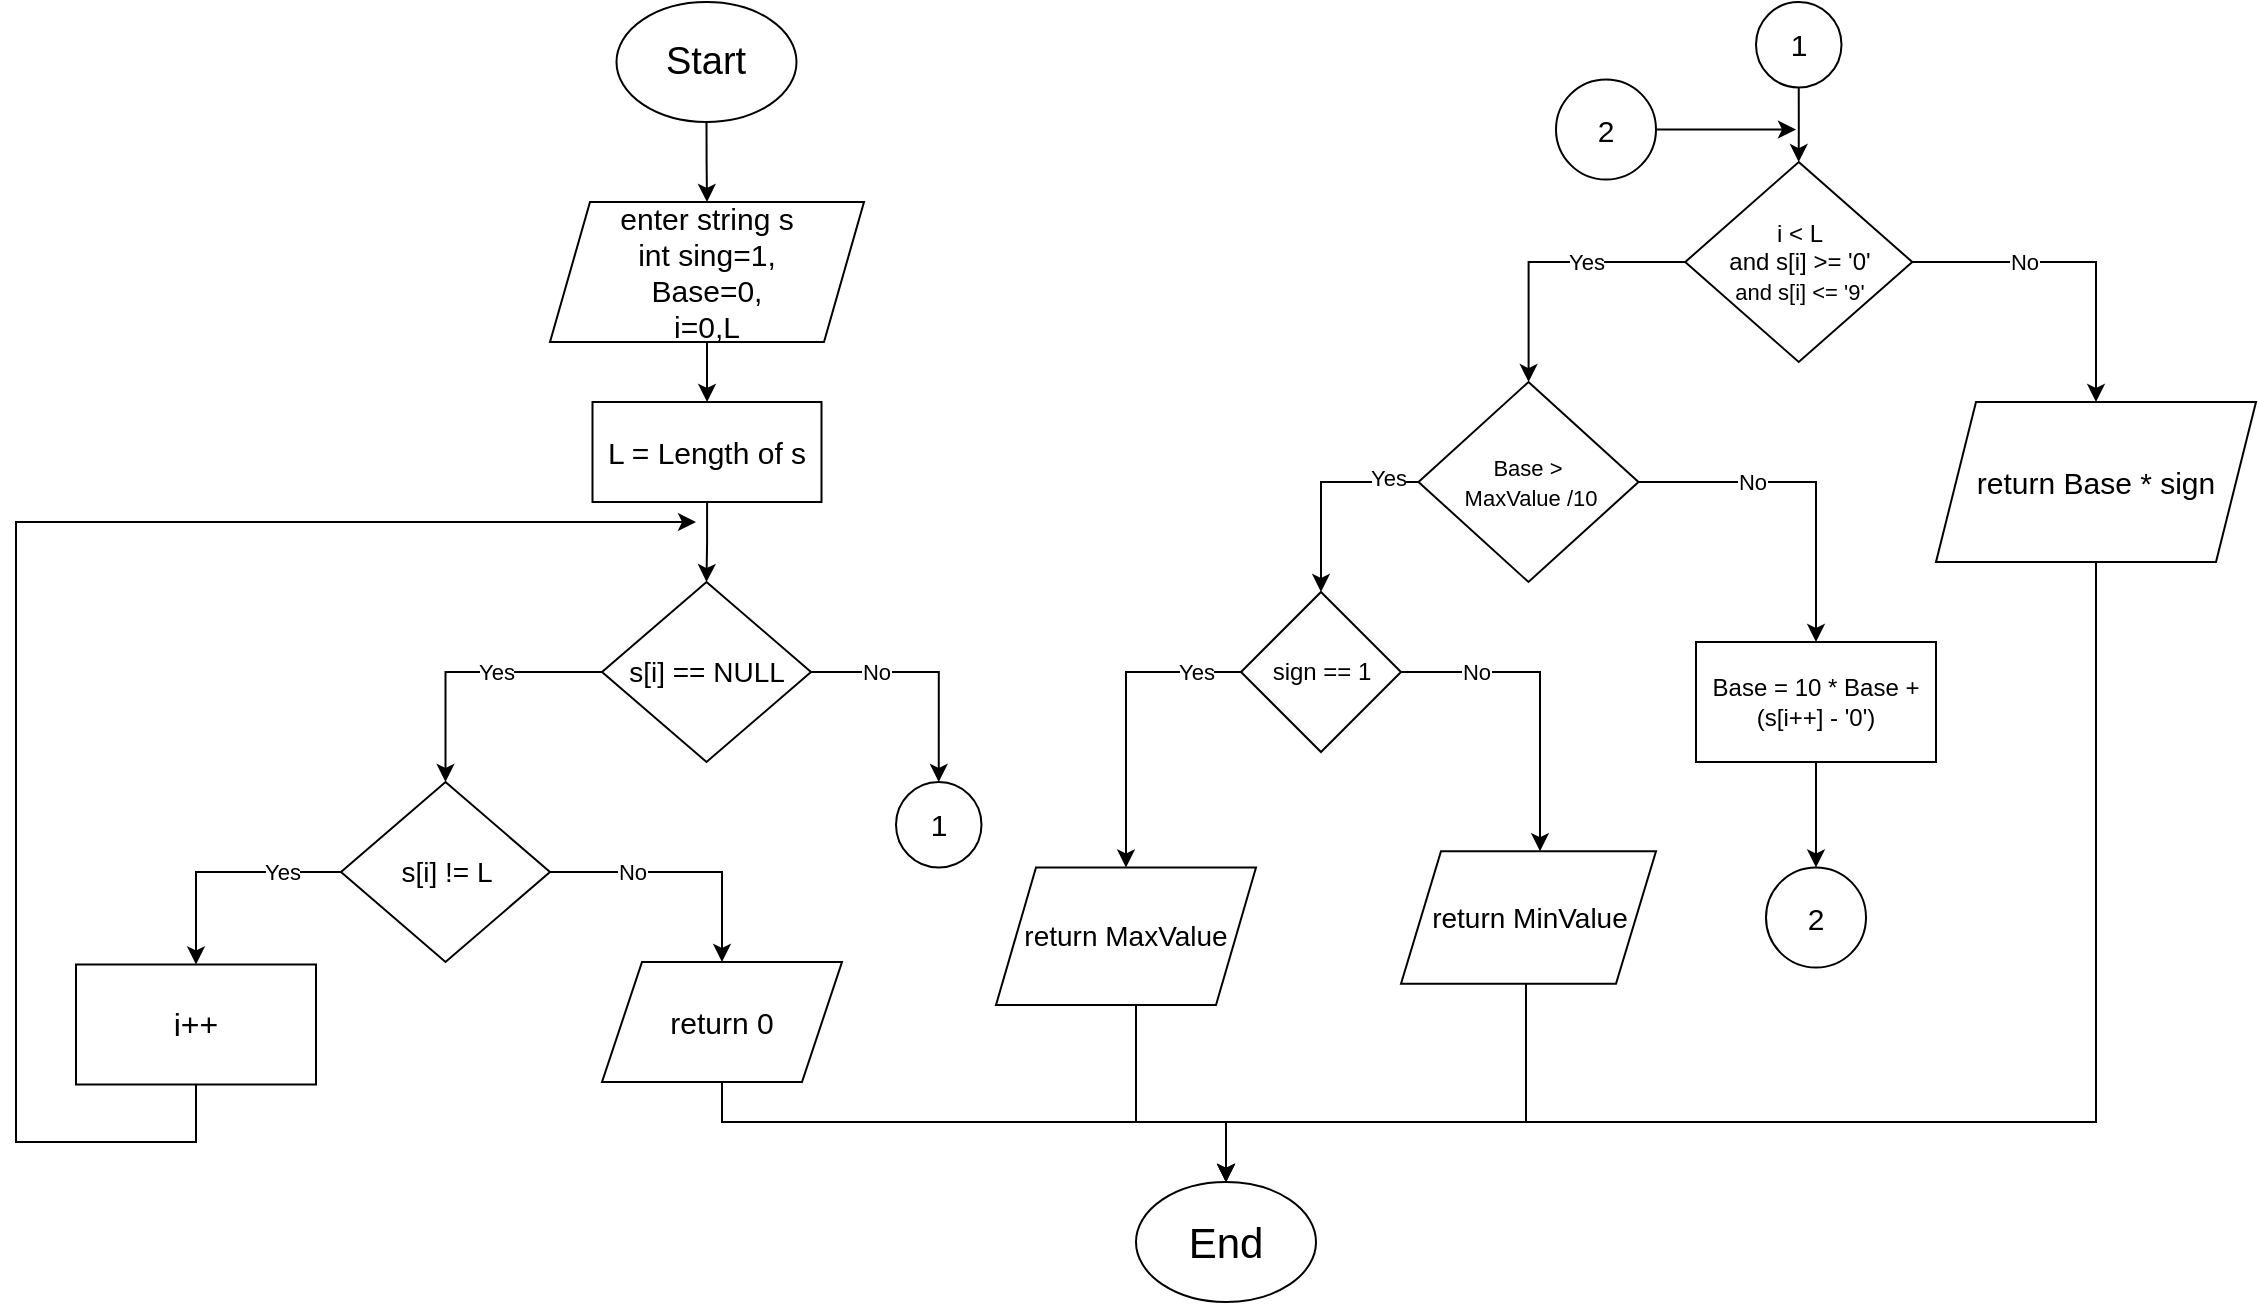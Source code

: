 <mxfile version="14.4.2" type="device"><diagram id="ctjiF4hvEE5BGDkzPCDg" name="Page-1"><mxGraphModel dx="1234" dy="647" grid="1" gridSize="10" guides="1" tooltips="1" connect="1" arrows="1" fold="1" page="1" pageScale="1" pageWidth="850" pageHeight="1100" math="0" shadow="0"><root><mxCell id="0"/><mxCell id="1" parent="0"/><mxCell id="tFe9kWLoMyYuAzBj_c9o-1" value="&lt;font style=&quot;font-size: 21px&quot;&gt;End&lt;/font&gt;" style="ellipse;whiteSpace=wrap;html=1;" vertex="1" parent="1"><mxGeometry x="830" y="710" width="90" height="60" as="geometry"/></mxCell><mxCell id="tFe9kWLoMyYuAzBj_c9o-4" value="" style="edgeStyle=orthogonalEdgeStyle;rounded=0;orthogonalLoop=1;jettySize=auto;html=1;" edge="1" parent="1" source="tFe9kWLoMyYuAzBj_c9o-2" target="tFe9kWLoMyYuAzBj_c9o-3"><mxGeometry relative="1" as="geometry"/></mxCell><mxCell id="tFe9kWLoMyYuAzBj_c9o-2" value="&lt;font style=&quot;font-size: 19px&quot;&gt;Start&lt;/font&gt;" style="ellipse;whiteSpace=wrap;html=1;" vertex="1" parent="1"><mxGeometry x="570.25" y="120" width="90" height="60" as="geometry"/></mxCell><mxCell id="tFe9kWLoMyYuAzBj_c9o-6" value="" style="edgeStyle=orthogonalEdgeStyle;rounded=0;orthogonalLoop=1;jettySize=auto;html=1;" edge="1" parent="1" source="tFe9kWLoMyYuAzBj_c9o-3" target="tFe9kWLoMyYuAzBj_c9o-5"><mxGeometry relative="1" as="geometry"/></mxCell><mxCell id="tFe9kWLoMyYuAzBj_c9o-3" value="&lt;font style=&quot;font-size: 15px&quot;&gt;enter string s&lt;br&gt;int sing=1,&lt;br&gt;Base=0,&lt;br&gt;i=0,L&lt;br&gt;&lt;/font&gt;" style="shape=parallelogram;perimeter=parallelogramPerimeter;whiteSpace=wrap;html=1;fixedSize=1;" vertex="1" parent="1"><mxGeometry x="537" y="220" width="157" height="70" as="geometry"/></mxCell><mxCell id="tFe9kWLoMyYuAzBj_c9o-8" value="" style="edgeStyle=orthogonalEdgeStyle;rounded=0;orthogonalLoop=1;jettySize=auto;html=1;" edge="1" parent="1" source="tFe9kWLoMyYuAzBj_c9o-5" target="tFe9kWLoMyYuAzBj_c9o-7"><mxGeometry relative="1" as="geometry"/></mxCell><mxCell id="tFe9kWLoMyYuAzBj_c9o-5" value="&lt;font style=&quot;font-size: 15px&quot;&gt;L =&amp;nbsp;Length of s&lt;/font&gt;" style="whiteSpace=wrap;html=1;" vertex="1" parent="1"><mxGeometry x="558.25" y="320" width="114.5" height="50" as="geometry"/></mxCell><mxCell id="tFe9kWLoMyYuAzBj_c9o-10" value="" style="edgeStyle=orthogonalEdgeStyle;rounded=0;orthogonalLoop=1;jettySize=auto;html=1;" edge="1" parent="1" source="tFe9kWLoMyYuAzBj_c9o-7" target="tFe9kWLoMyYuAzBj_c9o-9"><mxGeometry relative="1" as="geometry"/></mxCell><mxCell id="tFe9kWLoMyYuAzBj_c9o-11" value="Yes" style="edgeLabel;html=1;align=center;verticalAlign=middle;resizable=0;points=[];" vertex="1" connectable="0" parent="tFe9kWLoMyYuAzBj_c9o-10"><mxGeometry x="-0.109" y="3" relative="1" as="geometry"><mxPoint x="5.82" y="-3" as="offset"/></mxGeometry></mxCell><mxCell id="tFe9kWLoMyYuAzBj_c9o-13" value="" style="edgeStyle=orthogonalEdgeStyle;rounded=0;orthogonalLoop=1;jettySize=auto;html=1;" edge="1" parent="1" source="tFe9kWLoMyYuAzBj_c9o-7" target="tFe9kWLoMyYuAzBj_c9o-22"><mxGeometry relative="1" as="geometry"><mxPoint x="733" y="510" as="targetPoint"/></mxGeometry></mxCell><mxCell id="tFe9kWLoMyYuAzBj_c9o-21" value="No" style="edgeLabel;html=1;align=center;verticalAlign=middle;resizable=0;points=[];" vertex="1" connectable="0" parent="tFe9kWLoMyYuAzBj_c9o-13"><mxGeometry x="-0.801" y="-2" relative="1" as="geometry"><mxPoint x="20.74" y="-2" as="offset"/></mxGeometry></mxCell><mxCell id="tFe9kWLoMyYuAzBj_c9o-7" value="&lt;font style=&quot;font-size: 14px&quot;&gt;s[i] == NULL&lt;/font&gt;" style="rhombus;whiteSpace=wrap;html=1;" vertex="1" parent="1"><mxGeometry x="563" y="410" width="104.5" height="90" as="geometry"/></mxCell><mxCell id="tFe9kWLoMyYuAzBj_c9o-15" style="edgeStyle=orthogonalEdgeStyle;rounded=0;orthogonalLoop=1;jettySize=auto;html=1;entryX=0.5;entryY=0;entryDx=0;entryDy=0;" edge="1" parent="1" source="tFe9kWLoMyYuAzBj_c9o-9" target="tFe9kWLoMyYuAzBj_c9o-14"><mxGeometry relative="1" as="geometry"/></mxCell><mxCell id="tFe9kWLoMyYuAzBj_c9o-16" value="No" style="edgeLabel;html=1;align=center;verticalAlign=middle;resizable=0;points=[];" vertex="1" connectable="0" parent="tFe9kWLoMyYuAzBj_c9o-15"><mxGeometry x="-0.761" y="1" relative="1" as="geometry"><mxPoint x="25.35" y="1" as="offset"/></mxGeometry></mxCell><mxCell id="tFe9kWLoMyYuAzBj_c9o-17" style="edgeStyle=orthogonalEdgeStyle;rounded=0;orthogonalLoop=1;jettySize=auto;html=1;" edge="1" parent="1" source="tFe9kWLoMyYuAzBj_c9o-9" target="tFe9kWLoMyYuAzBj_c9o-18"><mxGeometry relative="1" as="geometry"><mxPoint x="250" y="630" as="targetPoint"/></mxGeometry></mxCell><mxCell id="tFe9kWLoMyYuAzBj_c9o-19" value="Yes" style="edgeLabel;html=1;align=center;verticalAlign=middle;resizable=0;points=[];" vertex="1" connectable="0" parent="tFe9kWLoMyYuAzBj_c9o-17"><mxGeometry x="-0.636" y="-1" relative="1" as="geometry"><mxPoint x="-7.79" y="1" as="offset"/></mxGeometry></mxCell><mxCell id="tFe9kWLoMyYuAzBj_c9o-9" value="&lt;font style=&quot;font-size: 14px&quot;&gt;s[i] != L&lt;/font&gt;" style="rhombus;whiteSpace=wrap;html=1;" vertex="1" parent="1"><mxGeometry x="432.5" y="510" width="104.5" height="90" as="geometry"/></mxCell><mxCell id="tFe9kWLoMyYuAzBj_c9o-50" style="edgeStyle=orthogonalEdgeStyle;rounded=0;orthogonalLoop=1;jettySize=auto;html=1;entryX=0.5;entryY=0;entryDx=0;entryDy=0;" edge="1" parent="1" source="tFe9kWLoMyYuAzBj_c9o-14" target="tFe9kWLoMyYuAzBj_c9o-1"><mxGeometry relative="1" as="geometry"><Array as="points"><mxPoint x="623" y="680"/><mxPoint x="875" y="680"/></Array></mxGeometry></mxCell><mxCell id="tFe9kWLoMyYuAzBj_c9o-14" value="&lt;font style=&quot;font-size: 15px&quot;&gt;return 0&lt;/font&gt;" style="shape=parallelogram;perimeter=parallelogramPerimeter;whiteSpace=wrap;html=1;fixedSize=1;" vertex="1" parent="1"><mxGeometry x="563" y="599.999" width="120" height="60" as="geometry"/></mxCell><mxCell id="tFe9kWLoMyYuAzBj_c9o-20" style="edgeStyle=orthogonalEdgeStyle;rounded=0;orthogonalLoop=1;jettySize=auto;html=1;" edge="1" parent="1" source="tFe9kWLoMyYuAzBj_c9o-18"><mxGeometry relative="1" as="geometry"><mxPoint x="610" y="380" as="targetPoint"/><Array as="points"><mxPoint x="360" y="690"/><mxPoint x="270" y="690"/><mxPoint x="270" y="380"/></Array></mxGeometry></mxCell><mxCell id="tFe9kWLoMyYuAzBj_c9o-18" value="&lt;font style=&quot;font-size: 16px&quot;&gt;i++&lt;/font&gt;" style="rounded=0;whiteSpace=wrap;html=1;" vertex="1" parent="1"><mxGeometry x="300" y="601.25" width="120" height="60" as="geometry"/></mxCell><mxCell id="tFe9kWLoMyYuAzBj_c9o-22" value="&lt;font style=&quot;font-size: 15px&quot;&gt;1&lt;/font&gt;" style="ellipse;whiteSpace=wrap;html=1;aspect=fixed;" vertex="1" parent="1"><mxGeometry x="710" y="510" width="42.75" height="42.75" as="geometry"/></mxCell><mxCell id="tFe9kWLoMyYuAzBj_c9o-25" value="" style="edgeStyle=orthogonalEdgeStyle;rounded=0;orthogonalLoop=1;jettySize=auto;html=1;" edge="1" parent="1" source="tFe9kWLoMyYuAzBj_c9o-23" target="tFe9kWLoMyYuAzBj_c9o-24"><mxGeometry relative="1" as="geometry"/></mxCell><mxCell id="tFe9kWLoMyYuAzBj_c9o-23" value="&lt;font style=&quot;font-size: 15px&quot;&gt;1&lt;/font&gt;" style="ellipse;whiteSpace=wrap;html=1;aspect=fixed;" vertex="1" parent="1"><mxGeometry x="1140" y="120" width="42.75" height="42.75" as="geometry"/></mxCell><mxCell id="tFe9kWLoMyYuAzBj_c9o-26" style="edgeStyle=orthogonalEdgeStyle;rounded=0;orthogonalLoop=1;jettySize=auto;html=1;" edge="1" parent="1" source="tFe9kWLoMyYuAzBj_c9o-24" target="tFe9kWLoMyYuAzBj_c9o-30"><mxGeometry relative="1" as="geometry"><mxPoint x="1010" y="320" as="targetPoint"/></mxGeometry></mxCell><mxCell id="tFe9kWLoMyYuAzBj_c9o-27" value="Yes" style="edgeLabel;html=1;align=center;verticalAlign=middle;resizable=0;points=[];" vertex="1" connectable="0" parent="tFe9kWLoMyYuAzBj_c9o-26"><mxGeometry x="-0.64" y="1" relative="1" as="geometry"><mxPoint x="-24.61" y="-1" as="offset"/></mxGeometry></mxCell><mxCell id="tFe9kWLoMyYuAzBj_c9o-28" style="edgeStyle=orthogonalEdgeStyle;rounded=0;orthogonalLoop=1;jettySize=auto;html=1;" edge="1" parent="1" source="tFe9kWLoMyYuAzBj_c9o-24" target="tFe9kWLoMyYuAzBj_c9o-49"><mxGeometry relative="1" as="geometry"><mxPoint x="1330" y="330" as="targetPoint"/></mxGeometry></mxCell><mxCell id="tFe9kWLoMyYuAzBj_c9o-29" value="No" style="edgeLabel;html=1;align=center;verticalAlign=middle;resizable=0;points=[];" vertex="1" connectable="0" parent="tFe9kWLoMyYuAzBj_c9o-28"><mxGeometry x="-0.572" y="-4" relative="1" as="geometry"><mxPoint x="21.03" y="-4" as="offset"/></mxGeometry></mxCell><mxCell id="tFe9kWLoMyYuAzBj_c9o-24" value="i &amp;lt; L&lt;br&gt;and s[i] &amp;gt;= '0'&lt;br&gt;&lt;font style=&quot;font-size: 11px&quot;&gt;and&amp;nbsp;s[i] &amp;lt;= '9'&lt;/font&gt;" style="rhombus;whiteSpace=wrap;html=1;" vertex="1" parent="1"><mxGeometry x="1104.61" y="200" width="113.53" height="100" as="geometry"/></mxCell><mxCell id="tFe9kWLoMyYuAzBj_c9o-32" style="edgeStyle=orthogonalEdgeStyle;rounded=0;orthogonalLoop=1;jettySize=auto;html=1;" edge="1" parent="1" source="tFe9kWLoMyYuAzBj_c9o-30" target="tFe9kWLoMyYuAzBj_c9o-34"><mxGeometry relative="1" as="geometry"><mxPoint x="860" y="430" as="targetPoint"/></mxGeometry></mxCell><mxCell id="tFe9kWLoMyYuAzBj_c9o-33" value="Yes" style="edgeLabel;html=1;align=center;verticalAlign=middle;resizable=0;points=[];" vertex="1" connectable="0" parent="tFe9kWLoMyYuAzBj_c9o-32"><mxGeometry x="-0.333" y="-2" relative="1" as="geometry"><mxPoint x="19.17" as="offset"/></mxGeometry></mxCell><mxCell id="tFe9kWLoMyYuAzBj_c9o-42" style="edgeStyle=orthogonalEdgeStyle;rounded=0;orthogonalLoop=1;jettySize=auto;html=1;" edge="1" parent="1" source="tFe9kWLoMyYuAzBj_c9o-30" target="tFe9kWLoMyYuAzBj_c9o-44"><mxGeometry relative="1" as="geometry"><mxPoint x="1250" y="520" as="targetPoint"/></mxGeometry></mxCell><mxCell id="tFe9kWLoMyYuAzBj_c9o-43" value="No" style="edgeLabel;html=1;align=center;verticalAlign=middle;resizable=0;points=[];" vertex="1" connectable="0" parent="tFe9kWLoMyYuAzBj_c9o-42"><mxGeometry x="-0.65" y="1" relative="1" as="geometry"><mxPoint x="27.21" y="1" as="offset"/></mxGeometry></mxCell><mxCell id="tFe9kWLoMyYuAzBj_c9o-30" value="&lt;font style=&quot;font-size: 11px&quot;&gt;Base &amp;gt;&lt;br&gt;&amp;nbsp;MaxValue /10&lt;/font&gt;" style="rhombus;whiteSpace=wrap;html=1;" vertex="1" parent="1"><mxGeometry x="971.25" y="310" width="110" height="100" as="geometry"/></mxCell><mxCell id="tFe9kWLoMyYuAzBj_c9o-36" style="edgeStyle=orthogonalEdgeStyle;rounded=0;orthogonalLoop=1;jettySize=auto;html=1;" edge="1" parent="1" source="tFe9kWLoMyYuAzBj_c9o-34" target="tFe9kWLoMyYuAzBj_c9o-39"><mxGeometry relative="1" as="geometry"><mxPoint x="1020" y="580" as="targetPoint"/><Array as="points"><mxPoint x="1032" y="455"/></Array></mxGeometry></mxCell><mxCell id="tFe9kWLoMyYuAzBj_c9o-40" value="No" style="edgeLabel;html=1;align=center;verticalAlign=middle;resizable=0;points=[];" vertex="1" connectable="0" parent="tFe9kWLoMyYuAzBj_c9o-36"><mxGeometry x="-0.764" y="-3" relative="1" as="geometry"><mxPoint x="18.72" y="-3" as="offset"/></mxGeometry></mxCell><mxCell id="tFe9kWLoMyYuAzBj_c9o-54" style="edgeStyle=orthogonalEdgeStyle;rounded=0;orthogonalLoop=1;jettySize=auto;html=1;entryX=0.5;entryY=0;entryDx=0;entryDy=0;" edge="1" parent="1" source="tFe9kWLoMyYuAzBj_c9o-34" target="tFe9kWLoMyYuAzBj_c9o-38"><mxGeometry relative="1" as="geometry"><Array as="points"><mxPoint x="825" y="455"/></Array></mxGeometry></mxCell><mxCell id="tFe9kWLoMyYuAzBj_c9o-55" value="Yes" style="edgeLabel;html=1;align=center;verticalAlign=middle;resizable=0;points=[];" vertex="1" connectable="0" parent="tFe9kWLoMyYuAzBj_c9o-54"><mxGeometry x="-0.772" y="-4" relative="1" as="geometry"><mxPoint x="-4.85" y="4" as="offset"/></mxGeometry></mxCell><mxCell id="tFe9kWLoMyYuAzBj_c9o-34" value="sign == 1" style="rhombus;whiteSpace=wrap;html=1;" vertex="1" parent="1"><mxGeometry x="882.5" y="415" width="80" height="80" as="geometry"/></mxCell><mxCell id="tFe9kWLoMyYuAzBj_c9o-51" style="edgeStyle=orthogonalEdgeStyle;rounded=0;orthogonalLoop=1;jettySize=auto;html=1;entryX=0.5;entryY=0;entryDx=0;entryDy=0;" edge="1" parent="1" source="tFe9kWLoMyYuAzBj_c9o-38" target="tFe9kWLoMyYuAzBj_c9o-1"><mxGeometry relative="1" as="geometry"><Array as="points"><mxPoint x="830" y="680"/><mxPoint x="875" y="680"/></Array></mxGeometry></mxCell><mxCell id="tFe9kWLoMyYuAzBj_c9o-38" value="&lt;font style=&quot;font-size: 14px&quot;&gt;return MaxValue&lt;/font&gt;" style="shape=parallelogram;perimeter=parallelogramPerimeter;whiteSpace=wrap;html=1;fixedSize=1;" vertex="1" parent="1"><mxGeometry x="760" y="552.75" width="130" height="68.75" as="geometry"/></mxCell><mxCell id="tFe9kWLoMyYuAzBj_c9o-52" style="edgeStyle=orthogonalEdgeStyle;rounded=0;orthogonalLoop=1;jettySize=auto;html=1;entryX=0.5;entryY=0;entryDx=0;entryDy=0;" edge="1" parent="1" source="tFe9kWLoMyYuAzBj_c9o-39" target="tFe9kWLoMyYuAzBj_c9o-1"><mxGeometry relative="1" as="geometry"><Array as="points"><mxPoint x="1025" y="680"/><mxPoint x="875" y="680"/></Array></mxGeometry></mxCell><mxCell id="tFe9kWLoMyYuAzBj_c9o-39" value="&lt;font style=&quot;font-size: 14px&quot;&gt;return MinValue&lt;/font&gt;" style="shape=parallelogram;perimeter=parallelogramPerimeter;whiteSpace=wrap;html=1;fixedSize=1;" vertex="1" parent="1"><mxGeometry x="962.5" y="544.62" width="127.5" height="66.25" as="geometry"/></mxCell><mxCell id="tFe9kWLoMyYuAzBj_c9o-46" style="edgeStyle=orthogonalEdgeStyle;rounded=0;orthogonalLoop=1;jettySize=auto;html=1;entryX=0.5;entryY=0;entryDx=0;entryDy=0;" edge="1" parent="1" source="tFe9kWLoMyYuAzBj_c9o-44" target="tFe9kWLoMyYuAzBj_c9o-45"><mxGeometry relative="1" as="geometry"/></mxCell><mxCell id="tFe9kWLoMyYuAzBj_c9o-44" value="Base = 10 * Base + (s[i++] - '0')" style="rounded=0;whiteSpace=wrap;html=1;" vertex="1" parent="1"><mxGeometry x="1110" y="440" width="120" height="60" as="geometry"/></mxCell><mxCell id="tFe9kWLoMyYuAzBj_c9o-45" value="&lt;font style=&quot;font-size: 15px&quot;&gt;2&lt;/font&gt;" style="ellipse;whiteSpace=wrap;html=1;aspect=fixed;" vertex="1" parent="1"><mxGeometry x="1145" y="552.75" width="50" height="50" as="geometry"/></mxCell><mxCell id="tFe9kWLoMyYuAzBj_c9o-48" style="edgeStyle=orthogonalEdgeStyle;rounded=0;orthogonalLoop=1;jettySize=auto;html=1;" edge="1" parent="1" source="tFe9kWLoMyYuAzBj_c9o-47"><mxGeometry relative="1" as="geometry"><mxPoint x="1160" y="183.75" as="targetPoint"/></mxGeometry></mxCell><mxCell id="tFe9kWLoMyYuAzBj_c9o-47" value="&lt;font style=&quot;font-size: 15px&quot;&gt;2&lt;/font&gt;" style="ellipse;whiteSpace=wrap;html=1;aspect=fixed;" vertex="1" parent="1"><mxGeometry x="1040" y="158.75" width="50" height="50" as="geometry"/></mxCell><mxCell id="tFe9kWLoMyYuAzBj_c9o-53" style="edgeStyle=orthogonalEdgeStyle;rounded=0;orthogonalLoop=1;jettySize=auto;html=1;entryX=0.5;entryY=0;entryDx=0;entryDy=0;" edge="1" parent="1" source="tFe9kWLoMyYuAzBj_c9o-49" target="tFe9kWLoMyYuAzBj_c9o-1"><mxGeometry relative="1" as="geometry"><Array as="points"><mxPoint x="1310" y="680"/><mxPoint x="875" y="680"/></Array></mxGeometry></mxCell><mxCell id="tFe9kWLoMyYuAzBj_c9o-49" value="&lt;font style=&quot;font-size: 15px&quot;&gt;return Base * sign&lt;/font&gt;" style="shape=parallelogram;perimeter=parallelogramPerimeter;whiteSpace=wrap;html=1;fixedSize=1;" vertex="1" parent="1"><mxGeometry x="1230" y="320" width="160" height="80" as="geometry"/></mxCell></root></mxGraphModel></diagram></mxfile>